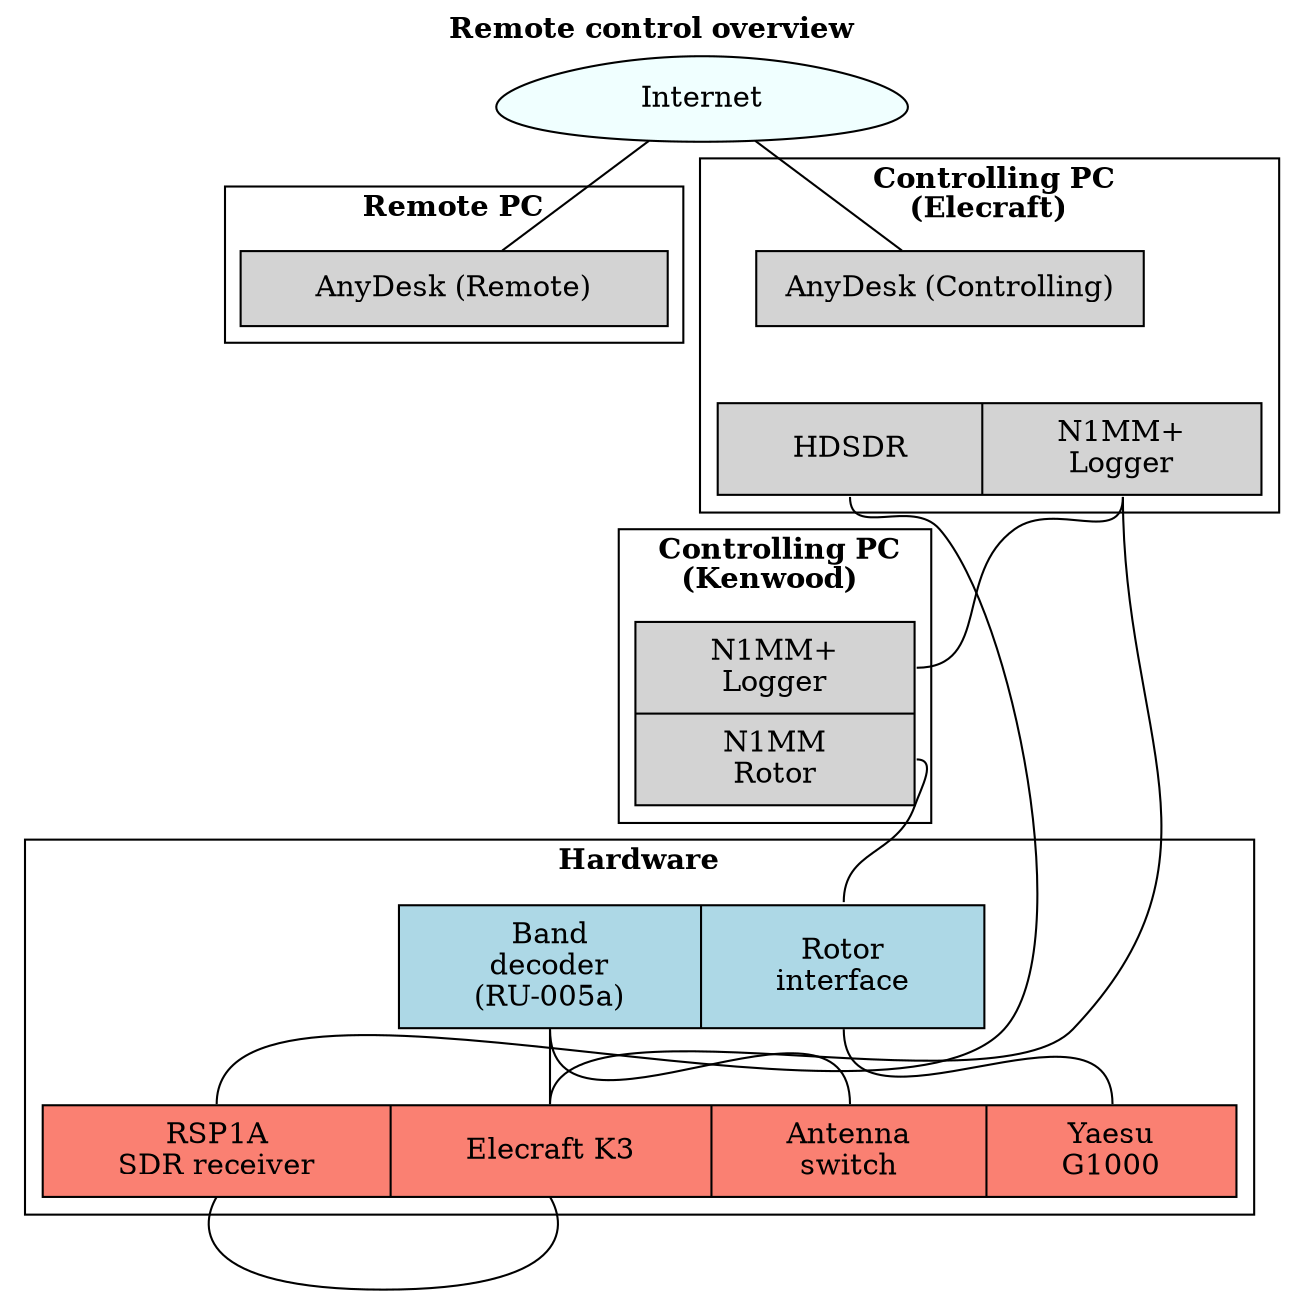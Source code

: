 digraph Arch {
    node [style = filled, shape = rect, margin = "0.5,0.1"]
    edge [arrowhead = none]

    labelloc = top
    label = <<b>Remote control overview</b>>

    Internet [shape = egg, style = filled, fillcolor = azure]

    subgraph cluster0 {
    labeljust = c;
    label = < <B>Remote PC</B> >;
    anyDeskRemote [label = "AnyDesk (Remote)", fontstyle = bold]
    //TODO: add sound mapping
    }

    subgraph cluster1 {
    labeljust = c;
    node [style = filled, shape = rect, margin = "0.5,0.1"]
    edge [arrowhead = none]
    label = < <b>Controlling PC<br/> (Elecraft)</b> >

    anyDeskControl [shape = record,label = "{AnyDesk (Controlling)}",margin = "0.2,0.1"];
    software [shape = record, label = "<hdsdr> HDSDR | <n1mm> N1MM+\nLogger"]
//    microhamDeviceMapper [label = "Microham Device\nMapper"]

    anyDeskControl -> software [penwidth = 0]
    }

    subgraph cluster3 {
    labeljust = c;
    node [style = filled, shape = rect, margin = "0.5,0.1"]
    edge [arrowhead = none]
    label = < <b>Controlling PC<br/>(Kenwood)</b> >

    kenwoodSoftware [shape = record, label = "{<n1mm> N1MM+\nLogger | <n1mmRotor>N1MM\nRotor}"]
    }

    subgraph cluster2 {
    node [style = filled, shape = rect, margin = "0.5,0.1"]
    edge [arrowhead = none]
    labeljust = c
    label = < <b>Hardware</b> >

    controllingHardware [shape = record, fillcolor = lightblue, label = "<ru005> Band\ndecoder\n(RU-005a) | <rotorInterface> Rotor\ninterface"]
    radioHardware [shape = record, fillcolor = salmon, label = "<rsp> RSP1A\nSDR receiver | <trx> Elecraft K3 | <antSwitch> Antenna\nswitch | <rotor> Yaesu\nG1000"]

    controllingHardware: ru005 -> radioHardware: antSwitch
    controllingHardware: rotorInterface -> radioHardware: rotor
    }

    Internet -> anyDeskRemote
    Internet -> anyDeskControl


    software: n1mm -> radioHardware: trx
    software: hdsdr -> radioHardware: rsp
    radioHardware:trx -> controllingHardware: ru005
    radioHardware:trx:s -> radioHardware: rsp: s

    kenwoodSoftware: n1mmRotor: e -> controllingHardware: rotorInterface

    software: n1mm -> kenwoodSoftware: n1mm

}
